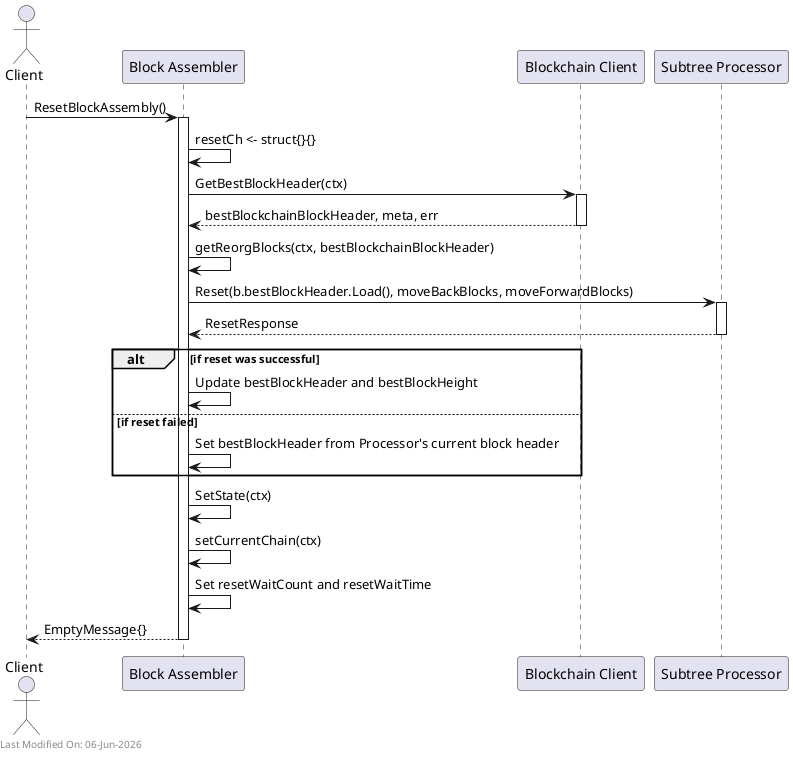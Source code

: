 @startuml
actor Client
participant "Block Assembler" as Assembler
participant "Blockchain Client" as BlockchainClient
participant "Subtree Processor" as Processor

Client -> Assembler : ResetBlockAssembly()
activate Assembler

Assembler -> Assembler : resetCh <- struct{}{}
Assembler -> BlockchainClient : GetBestBlockHeader(ctx)
activate BlockchainClient
BlockchainClient --> Assembler : bestBlockchainBlockHeader, meta, err
deactivate BlockchainClient

Assembler -> Assembler : getReorgBlocks(ctx, bestBlockchainBlockHeader)
Assembler -> Processor : Reset(b.bestBlockHeader.Load(), moveBackBlocks, moveForwardBlocks)
activate Processor
Processor --> Assembler : ResetResponse
deactivate Processor

alt if reset was successful
    Assembler -> Assembler : Update bestBlockHeader and bestBlockHeight
else if reset failed
    Assembler -> Assembler : Set bestBlockHeader from Processor's current block header
end

Assembler -> Assembler : SetState(ctx)
Assembler -> Assembler : setCurrentChain(ctx)

Assembler -> Assembler : Set resetWaitCount and resetWaitTime

Assembler --> Client : EmptyMessage{}
deactivate Assembler

left footer Last Modified On: %date("dd-MMM-yyyy")

@enduml
